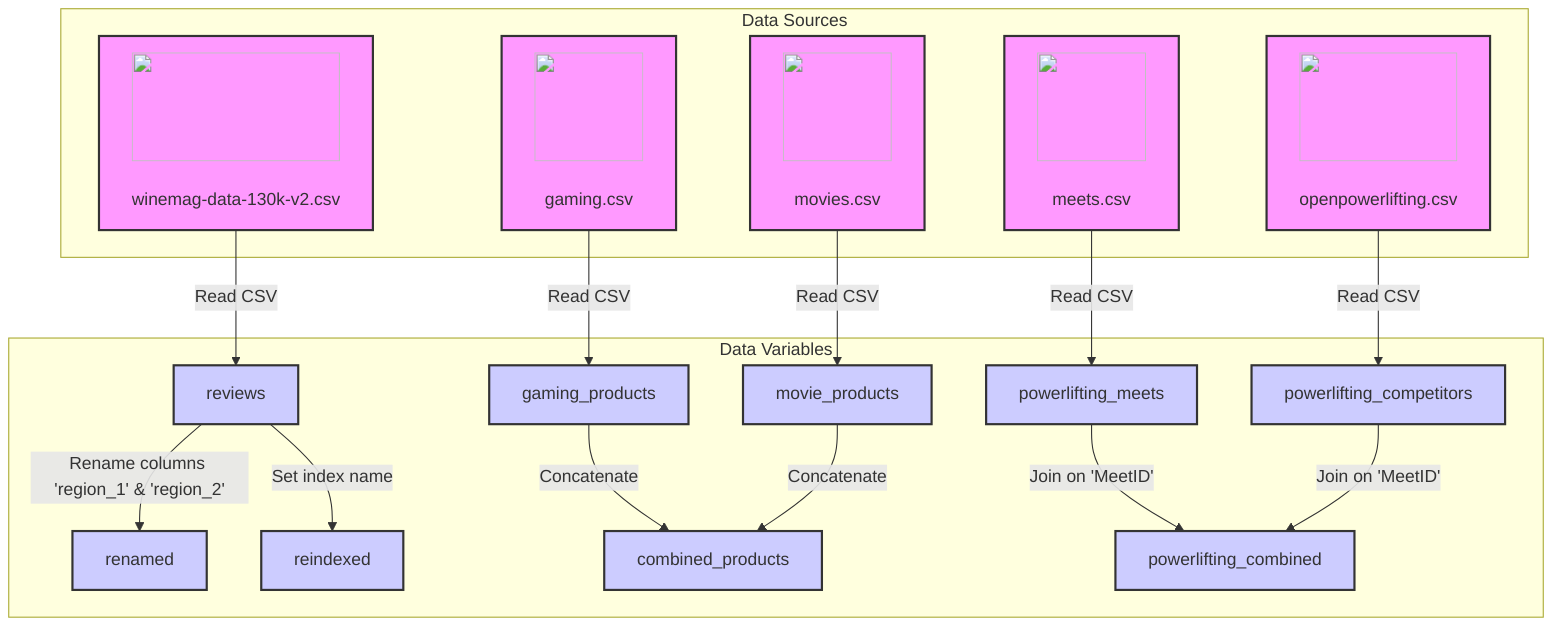 %% Mermaid.js Workflow Diagram for Data Science Project
flowchart TD
    %% Data Sources
    subgraph data_sources [Data Sources]
        A1["<img src='icons/file.svg' width=100 height=100/> <br/> winemag-data-130k-v2.csv"]:::data_source
        A2["<img src='icons/file.svg' width=100 height=100/> <br/> gaming.csv"]:::data_source
        A3["<img src='icons/file.svg' width=100 height=100/> <br/> movies.csv"]:::data_source
        A4["<img src='icons/file.svg' width=100 height=100/> <br/> meets.csv"]:::data_source
        A5["<img src='icons/file.svg' width=100 height=100/> <br/> openpowerlifting.csv"]:::data_source
    end

    %% Data Variables
    subgraph data_variables [Data Variables]
        B1["reviews"]:::data_var
        B2["renamed"]:::data_var
        B3["reindexed"]:::data_var
        B4["gaming_products"]:::data_var
        B5["movie_products"]:::data_var
        B6["combined_products"]:::data_var
        B7["powerlifting_meets"]:::data_var
        B8["powerlifting_competitors"]:::data_var
        B9["powerlifting_combined"]:::data_var
    end

    %% Data Flow
    A1 --> |"Read CSV"| B1
    B1 --> |"Rename columns 'region_1' & 'region_2'"| B2
    B1 --> |"Set index name"| B3

    A2 --> |"Read CSV"| B4
    A3 --> |"Read CSV"| B5
    B4 --> |"Concatenate"| B6
    B5 --> |"Concatenate"| B6

    A4 --> |"Read CSV"| B7
    A5 --> |"Read CSV"| B8
    B7 --> |"Join on 'MeetID'"| B9
    B8 --> |"Join on 'MeetID'"| B9

    classDef data_source fill:#f9f,stroke:#333,stroke-width:2px;
    classDef data_var fill:#ccf,stroke:#333,stroke-width:2px;